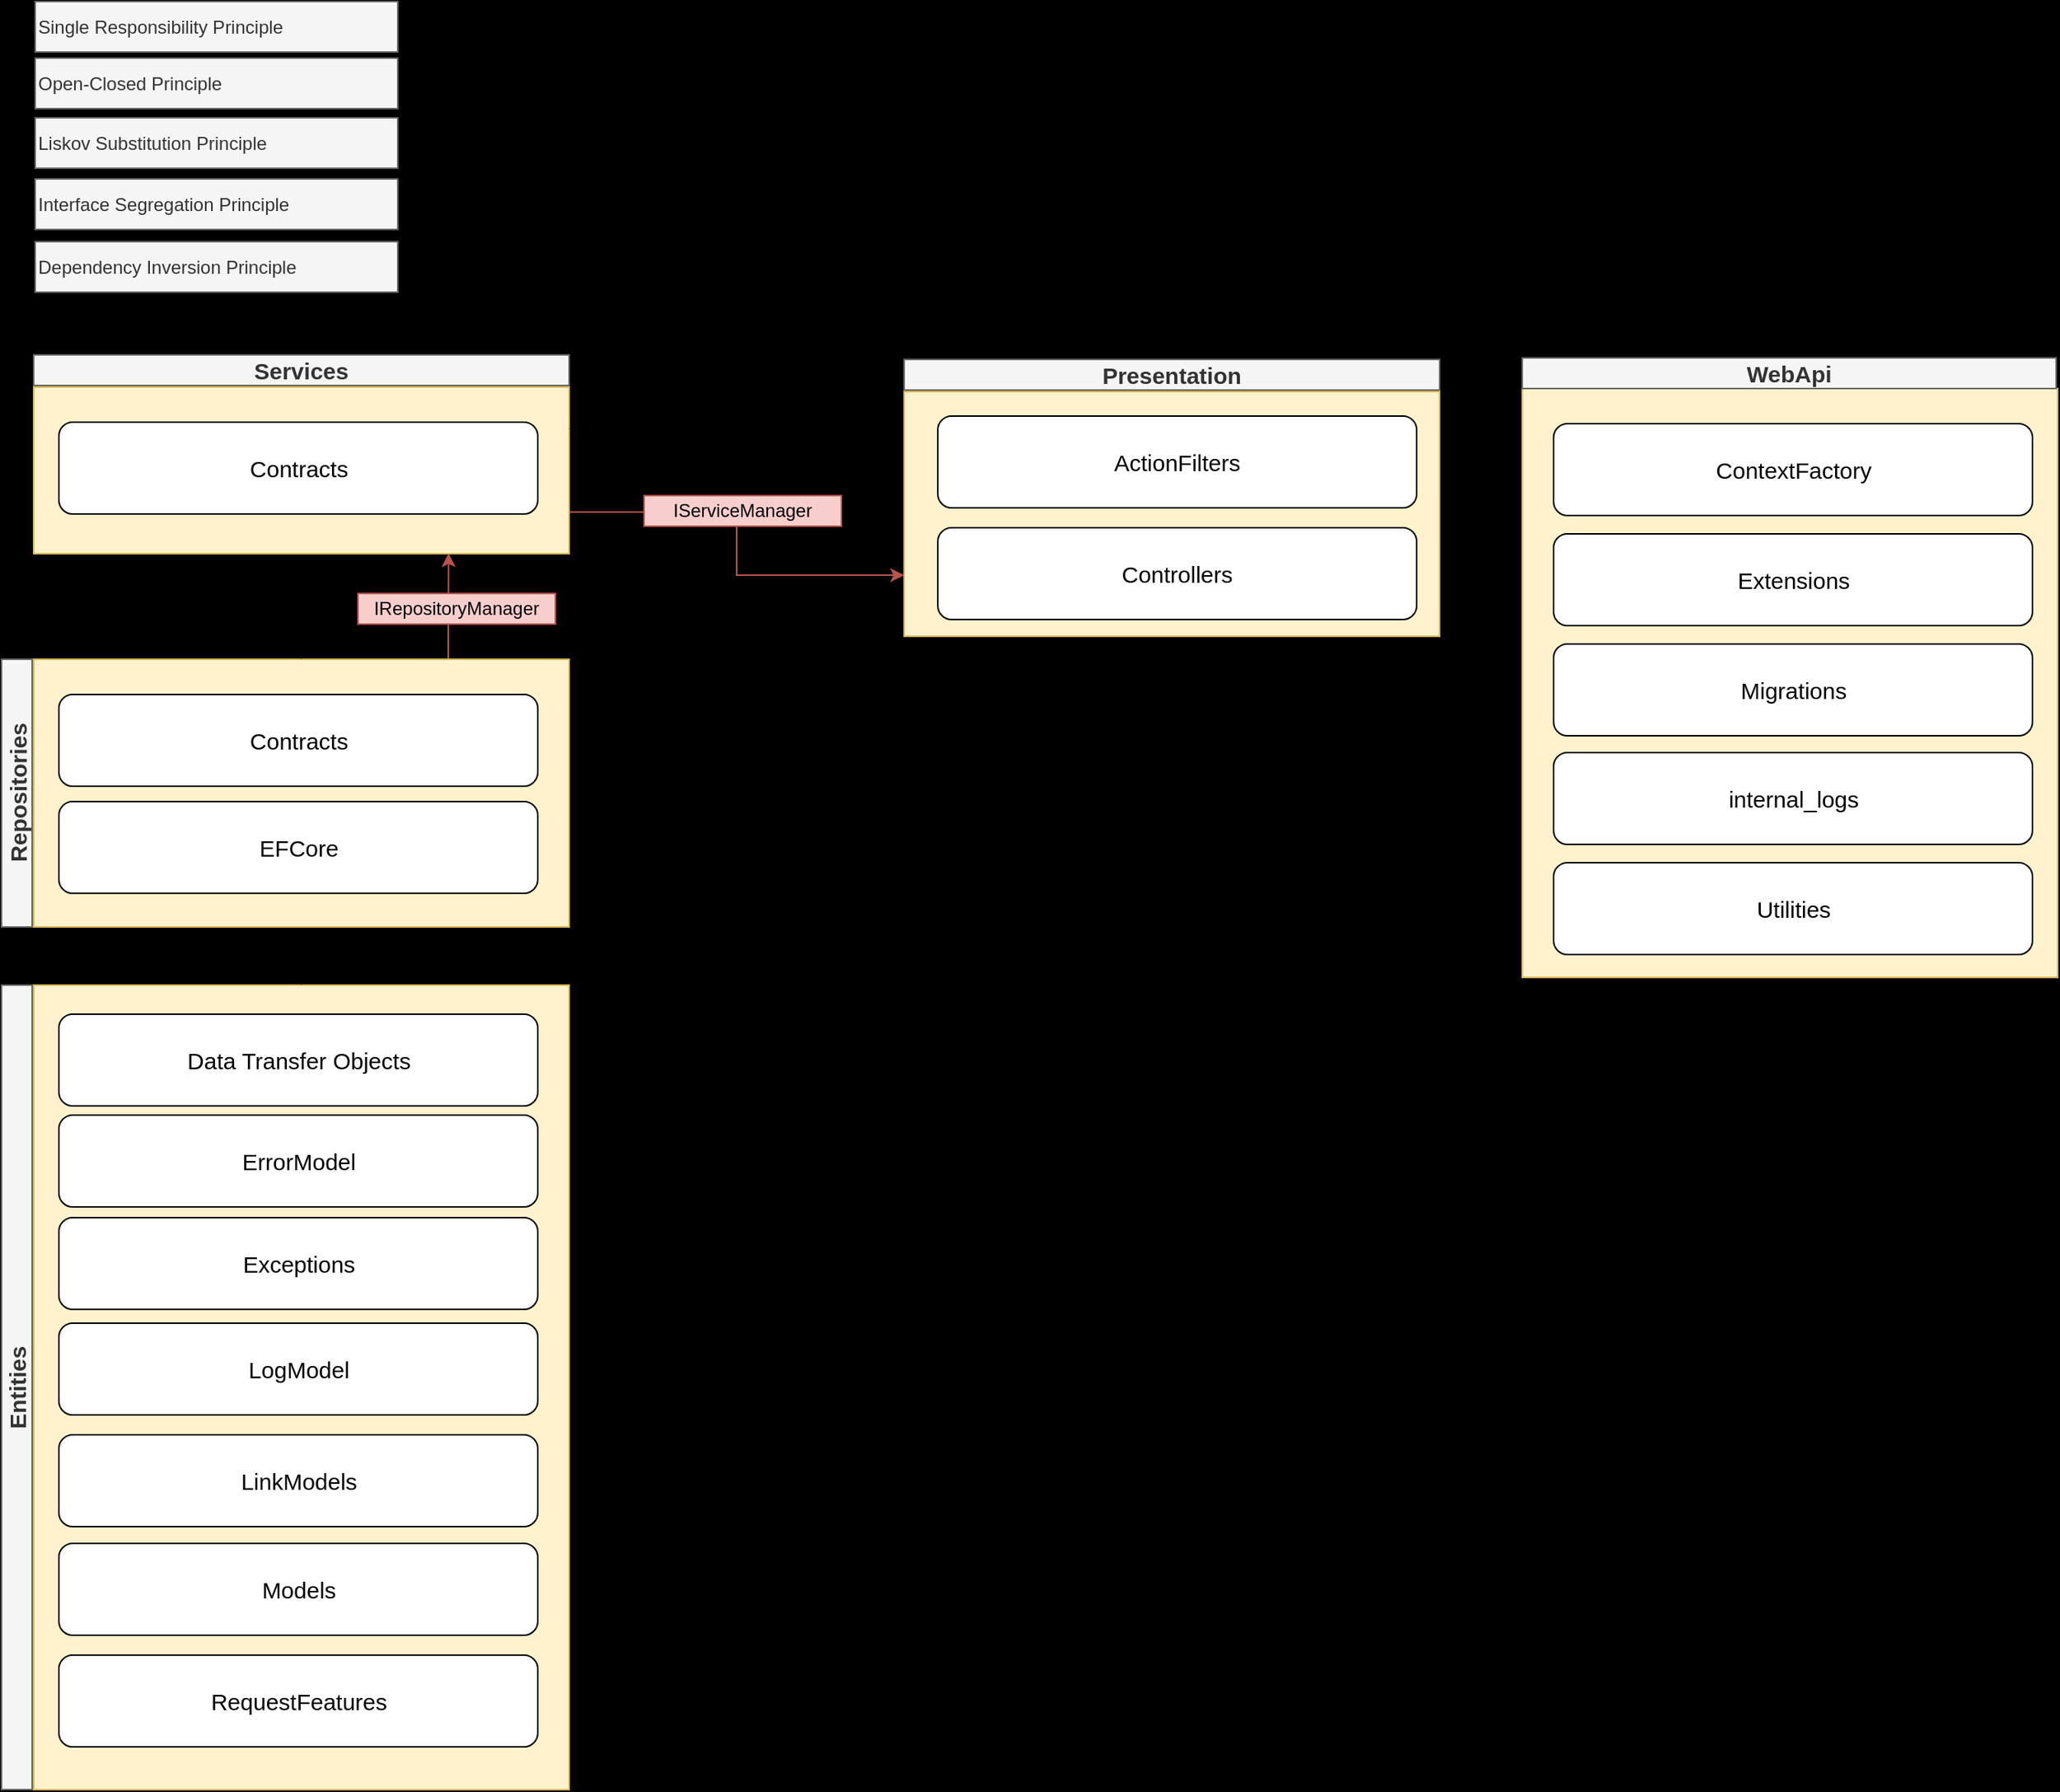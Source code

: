 <mxfile version="21.1.4" type="device" pages="3">
  <diagram id="zr7ooR1nLDmER7hXDpp2" name="Architecture">
    <mxGraphModel dx="1845" dy="2522" grid="0" gridSize="10" guides="1" tooltips="1" connect="1" arrows="1" fold="1" page="1" pageScale="1" pageWidth="827" pageHeight="1169" background="#000000" math="0" shadow="0">
      <root>
        <mxCell id="0" />
        <mxCell id="1" parent="0" />
        <mxCell id="ioSTolKF-aZZSXx5EgQH-4" style="edgeStyle=orthogonalEdgeStyle;rounded=0;orthogonalLoop=1;jettySize=auto;html=1;entryX=1;entryY=0.5;entryDx=0;entryDy=0;" parent="1" source="fkIO0ncTyv2zhwwWgcCp-1" target="fkIO0ncTyv2zhwwWgcCp-22" edge="1">
          <mxGeometry relative="1" as="geometry" />
        </mxCell>
        <mxCell id="fkIO0ncTyv2zhwwWgcCp-1" value="" style="rounded=1;whiteSpace=wrap;html=1;fillColor=#fff2cc;strokeColor=#d6b656;arcSize=0;" parent="1" vertex="1">
          <mxGeometry x="736" y="206" width="350" height="385" as="geometry" />
        </mxCell>
        <mxCell id="fkIO0ncTyv2zhwwWgcCp-6" value="Migrations" style="rounded=1;whiteSpace=wrap;html=1;fontSize=15;" parent="1" vertex="1">
          <mxGeometry x="756.5" y="373" width="313" height="60" as="geometry" />
        </mxCell>
        <mxCell id="fkIO0ncTyv2zhwwWgcCp-7" value="" style="rounded=1;whiteSpace=wrap;html=1;fillColor=#fff2cc;strokeColor=#d6b656;arcSize=0;" parent="1" vertex="1">
          <mxGeometry x="-237" y="596" width="350" height="526" as="geometry" />
        </mxCell>
        <mxCell id="fkIO0ncTyv2zhwwWgcCp-9" value="ErrorModel" style="rounded=1;whiteSpace=wrap;html=1;fontSize=15;" parent="1" vertex="1">
          <mxGeometry x="-220.5" y="681" width="313" height="60" as="geometry" />
        </mxCell>
        <mxCell id="fkIO0ncTyv2zhwwWgcCp-12" value="WebApi" style="text;html=1;strokeColor=#666666;fillColor=#f5f5f5;align=center;verticalAlign=middle;whiteSpace=wrap;rounded=0;fontSize=15;fontStyle=1;fontColor=#333333;" parent="1" vertex="1">
          <mxGeometry x="736" y="186" width="349" height="20" as="geometry" />
        </mxCell>
        <mxCell id="ioSTolKF-aZZSXx5EgQH-1" style="edgeStyle=orthogonalEdgeStyle;rounded=0;orthogonalLoop=1;jettySize=auto;html=1;entryX=0.5;entryY=0;entryDx=0;entryDy=0;" parent="1" source="fkIO0ncTyv2zhwwWgcCp-14" target="fkIO0ncTyv2zhwwWgcCp-7" edge="1">
          <mxGeometry relative="1" as="geometry" />
        </mxCell>
        <mxCell id="ioSTolKF-aZZSXx5EgQH-5" value="" style="edgeStyle=orthogonalEdgeStyle;rounded=0;orthogonalLoop=1;jettySize=auto;html=1;entryX=0.775;entryY=0.997;entryDx=0;entryDy=0;entryPerimeter=0;fillColor=#f8cecc;strokeColor=#b85450;" parent="1" source="fkIO0ncTyv2zhwwWgcCp-14" target="fkIO0ncTyv2zhwwWgcCp-18" edge="1">
          <mxGeometry x="-0.175" y="-133" relative="1" as="geometry">
            <Array as="points">
              <mxPoint x="34" y="370" />
              <mxPoint x="34" y="370" />
            </Array>
            <mxPoint as="offset" />
          </mxGeometry>
        </mxCell>
        <mxCell id="fkIO0ncTyv2zhwwWgcCp-14" value="" style="rounded=1;whiteSpace=wrap;html=1;fillColor=#fff2cc;strokeColor=#d6b656;arcSize=0;" parent="1" vertex="1">
          <mxGeometry x="-237" y="383" width="350" height="175" as="geometry" />
        </mxCell>
        <mxCell id="fkIO0ncTyv2zhwwWgcCp-15" value="Contracts" style="rounded=1;whiteSpace=wrap;html=1;fontSize=15;" parent="1" vertex="1">
          <mxGeometry x="-220.5" y="406" width="313" height="60" as="geometry" />
        </mxCell>
        <mxCell id="fkIO0ncTyv2zhwwWgcCp-16" value="Repositories" style="text;html=1;strokeColor=#666666;fillColor=#f5f5f5;align=center;verticalAlign=middle;whiteSpace=wrap;rounded=0;fontSize=15;fontStyle=1;rotation=-90;fontColor=#333333;" parent="1" vertex="1">
          <mxGeometry x="-335.5" y="460.5" width="175" height="20" as="geometry" />
        </mxCell>
        <mxCell id="fkIO0ncTyv2zhwwWgcCp-17" value="EFCore" style="rounded=1;whiteSpace=wrap;html=1;fontSize=15;" parent="1" vertex="1">
          <mxGeometry x="-220.5" y="476" width="313" height="60" as="geometry" />
        </mxCell>
        <mxCell id="ioSTolKF-aZZSXx5EgQH-2" style="edgeStyle=orthogonalEdgeStyle;rounded=0;orthogonalLoop=1;jettySize=auto;html=1;entryX=0.5;entryY=0;entryDx=0;entryDy=0;" parent="1" source="fkIO0ncTyv2zhwwWgcCp-18" target="fkIO0ncTyv2zhwwWgcCp-14" edge="1">
          <mxGeometry relative="1" as="geometry" />
        </mxCell>
        <mxCell id="ioSTolKF-aZZSXx5EgQH-7" style="edgeStyle=orthogonalEdgeStyle;rounded=0;orthogonalLoop=1;jettySize=auto;html=1;exitX=1;exitY=0.75;exitDx=0;exitDy=0;entryX=0;entryY=0.75;entryDx=0;entryDy=0;fillColor=#f8cecc;strokeColor=#b85450;" parent="1" source="fkIO0ncTyv2zhwwWgcCp-18" target="fkIO0ncTyv2zhwwWgcCp-22" edge="1">
          <mxGeometry relative="1" as="geometry" />
        </mxCell>
        <mxCell id="fkIO0ncTyv2zhwwWgcCp-18" value="" style="rounded=1;whiteSpace=wrap;html=1;fillColor=#fff2cc;strokeColor=#d6b656;arcSize=0;" parent="1" vertex="1">
          <mxGeometry x="-237" y="205" width="350" height="109" as="geometry" />
        </mxCell>
        <mxCell id="fkIO0ncTyv2zhwwWgcCp-19" value="Contracts" style="rounded=1;whiteSpace=wrap;html=1;fontSize=15;" parent="1" vertex="1">
          <mxGeometry x="-220.5" y="228" width="313" height="60" as="geometry" />
        </mxCell>
        <mxCell id="fkIO0ncTyv2zhwwWgcCp-20" value="Services" style="text;html=1;strokeColor=#666666;fillColor=#f5f5f5;align=center;verticalAlign=middle;whiteSpace=wrap;rounded=0;fontSize=15;fontStyle=1;fontColor=#333333;" parent="1" vertex="1">
          <mxGeometry x="-237" y="184" width="350" height="20" as="geometry" />
        </mxCell>
        <mxCell id="ioSTolKF-aZZSXx5EgQH-3" style="edgeStyle=orthogonalEdgeStyle;rounded=0;orthogonalLoop=1;jettySize=auto;html=1;entryX=1;entryY=0.25;entryDx=0;entryDy=0;exitX=0.002;exitY=0.223;exitDx=0;exitDy=0;exitPerimeter=0;" parent="1" source="fkIO0ncTyv2zhwwWgcCp-22" target="fkIO0ncTyv2zhwwWgcCp-18" edge="1">
          <mxGeometry relative="1" as="geometry" />
        </mxCell>
        <mxCell id="fkIO0ncTyv2zhwwWgcCp-22" value="" style="rounded=1;whiteSpace=wrap;html=1;fillColor=#fff2cc;strokeColor=#d6b656;arcSize=0;" parent="1" vertex="1">
          <mxGeometry x="332" y="208" width="350" height="160" as="geometry" />
        </mxCell>
        <mxCell id="fkIO0ncTyv2zhwwWgcCp-23" value="Controllers" style="rounded=1;whiteSpace=wrap;html=1;fontSize=15;" parent="1" vertex="1">
          <mxGeometry x="354" y="297" width="313" height="60" as="geometry" />
        </mxCell>
        <mxCell id="fkIO0ncTyv2zhwwWgcCp-25" value="Presentation" style="text;html=1;strokeColor=#666666;fillColor=#f5f5f5;align=center;verticalAlign=middle;whiteSpace=wrap;rounded=0;fontSize=15;fontStyle=1;fontColor=#333333;" parent="1" vertex="1">
          <mxGeometry x="332" y="187" width="350" height="20" as="geometry" />
        </mxCell>
        <mxCell id="fkIO0ncTyv2zhwwWgcCp-26" value="Extensions" style="rounded=1;whiteSpace=wrap;html=1;fontSize=15;" parent="1" vertex="1">
          <mxGeometry x="756.5" y="301" width="313" height="60" as="geometry" />
        </mxCell>
        <mxCell id="UbEjYhi5juN-gEVrea0S-1" value="ContextFactory" style="rounded=1;whiteSpace=wrap;html=1;fontSize=15;" parent="1" vertex="1">
          <mxGeometry x="756.5" y="229" width="313" height="60" as="geometry" />
        </mxCell>
        <mxCell id="ioSTolKF-aZZSXx5EgQH-6" value="IRepositoryManager" style="text;html=1;strokeColor=#b85450;fillColor=#f8cecc;align=center;verticalAlign=middle;whiteSpace=wrap;rounded=0;" parent="1" vertex="1">
          <mxGeometry x="-25" y="340" width="129" height="20" as="geometry" />
        </mxCell>
        <mxCell id="ioSTolKF-aZZSXx5EgQH-9" value="IServiceManager" style="text;html=1;strokeColor=#b85450;fillColor=#f8cecc;align=center;verticalAlign=middle;whiteSpace=wrap;rounded=0;" parent="1" vertex="1">
          <mxGeometry x="162" y="276" width="129" height="20" as="geometry" />
        </mxCell>
        <mxCell id="ioSTolKF-aZZSXx5EgQH-10" value="Entities" style="text;html=1;strokeColor=#666666;fillColor=#f5f5f5;align=center;verticalAlign=middle;whiteSpace=wrap;rounded=0;fontSize=15;fontStyle=1;rotation=-90;fontColor=#333333;" parent="1" vertex="1">
          <mxGeometry x="-510.94" y="848.96" width="525.9" height="20" as="geometry" />
        </mxCell>
        <mxCell id="_GccrZtmw-my9hAnv51l-7" value="" style="group" parent="1" vertex="1" connectable="0">
          <mxGeometry x="-236" y="-47" width="237" height="190" as="geometry" />
        </mxCell>
        <mxCell id="_GccrZtmw-my9hAnv51l-2" value="Single Responsibility Principle" style="rounded=0;whiteSpace=wrap;html=1;align=left;fillColor=#f5f5f5;strokeColor=#666666;fontColor=#333333;" parent="_GccrZtmw-my9hAnv51l-7" vertex="1">
          <mxGeometry width="237" height="33" as="geometry" />
        </mxCell>
        <mxCell id="_GccrZtmw-my9hAnv51l-3" value="Open-Closed Principle" style="rounded=0;whiteSpace=wrap;html=1;align=left;fillColor=#f5f5f5;strokeColor=#666666;fontColor=#333333;" parent="_GccrZtmw-my9hAnv51l-7" vertex="1">
          <mxGeometry y="37" width="237" height="33" as="geometry" />
        </mxCell>
        <mxCell id="_GccrZtmw-my9hAnv51l-4" value="Liskov Substitution Principle" style="rounded=0;whiteSpace=wrap;html=1;align=left;fillColor=#f5f5f5;strokeColor=#666666;fontColor=#333333;" parent="_GccrZtmw-my9hAnv51l-7" vertex="1">
          <mxGeometry y="76" width="237" height="33" as="geometry" />
        </mxCell>
        <mxCell id="_GccrZtmw-my9hAnv51l-5" value="Interface Segregation Principle" style="rounded=0;whiteSpace=wrap;html=1;align=left;fillColor=#f5f5f5;strokeColor=#666666;fontColor=#333333;" parent="_GccrZtmw-my9hAnv51l-7" vertex="1">
          <mxGeometry y="116" width="237" height="33" as="geometry" />
        </mxCell>
        <mxCell id="_GccrZtmw-my9hAnv51l-6" value="Dependency Inversion Principle" style="rounded=0;whiteSpace=wrap;html=1;align=left;fillColor=#f5f5f5;strokeColor=#666666;fontColor=#333333;" parent="_GccrZtmw-my9hAnv51l-7" vertex="1">
          <mxGeometry y="157" width="237" height="33" as="geometry" />
        </mxCell>
        <mxCell id="_GccrZtmw-my9hAnv51l-8" value="internal_logs" style="rounded=1;whiteSpace=wrap;html=1;fontSize=15;" parent="1" vertex="1">
          <mxGeometry x="756.5" y="444" width="313" height="60" as="geometry" />
        </mxCell>
        <mxCell id="9u4Eqj9QJoLi1JegLiqX-1" value="Exceptions" style="rounded=1;whiteSpace=wrap;html=1;fontSize=15;" parent="1" vertex="1">
          <mxGeometry x="-220.5" y="748" width="313" height="60" as="geometry" />
        </mxCell>
        <mxCell id="9u4Eqj9QJoLi1JegLiqX-2" value="Models" style="rounded=1;whiteSpace=wrap;html=1;fontSize=15;" parent="1" vertex="1">
          <mxGeometry x="-220.5" y="961" width="313" height="60" as="geometry" />
        </mxCell>
        <mxCell id="9u4Eqj9QJoLi1JegLiqX-3" value="Utilities" style="rounded=1;whiteSpace=wrap;html=1;fontSize=15;" parent="1" vertex="1">
          <mxGeometry x="756.5" y="516" width="313" height="60" as="geometry" />
        </mxCell>
        <mxCell id="LdK08-mIbjgMOEc7xbbZ-1" value="Data Transfer Objects" style="rounded=1;whiteSpace=wrap;html=1;fontSize=15;" parent="1" vertex="1">
          <mxGeometry x="-220.5" y="615" width="313" height="60" as="geometry" />
        </mxCell>
        <mxCell id="eiUXKXvjEJtIZe2ElZrH-1" value="ActionFilters" style="rounded=1;whiteSpace=wrap;html=1;fontSize=15;" parent="1" vertex="1">
          <mxGeometry x="354" y="224" width="313" height="60" as="geometry" />
        </mxCell>
        <mxCell id="eiUXKXvjEJtIZe2ElZrH-2" value="LogModel" style="rounded=1;whiteSpace=wrap;html=1;fontSize=15;" parent="1" vertex="1">
          <mxGeometry x="-220.5" y="817" width="313" height="60" as="geometry" />
        </mxCell>
        <mxCell id="_RGmjIRXA5pu5B-XhHu--1" value="RequestFeatures" style="rounded=1;whiteSpace=wrap;html=1;fontSize=15;" parent="1" vertex="1">
          <mxGeometry x="-220.5" y="1034" width="313" height="60" as="geometry" />
        </mxCell>
        <mxCell id="nelnGfhFvLrT7o1R5ULE-1" value="LinkModels" style="rounded=1;whiteSpace=wrap;html=1;fontSize=15;" parent="1" vertex="1">
          <mxGeometry x="-220.5" y="890" width="313" height="60" as="geometry" />
        </mxCell>
      </root>
    </mxGraphModel>
  </diagram>
  <diagram id="ahARHt1L1ZwiWspGlcXU" name="TokenInUse">
    <mxGraphModel dx="1662" dy="862" grid="0" gridSize="10" guides="1" tooltips="1" connect="1" arrows="1" fold="1" page="0" pageScale="1" pageWidth="827" pageHeight="1169" math="0" shadow="0">
      <root>
        <mxCell id="G8_jULf68Ogj1ET2UqBg-0" />
        <mxCell id="G8_jULf68Ogj1ET2UqBg-1" parent="G8_jULf68Ogj1ET2UqBg-0" />
        <mxCell id="G8_jULf68Ogj1ET2UqBg-2" style="edgeStyle=orthogonalEdgeStyle;rounded=0;orthogonalLoop=1;jettySize=auto;html=1;endArrow=none;endFill=0;" parent="G8_jULf68Ogj1ET2UqBg-1" source="G8_jULf68Ogj1ET2UqBg-3" edge="1">
          <mxGeometry relative="1" as="geometry">
            <mxPoint x="180" y="600" as="targetPoint" />
          </mxGeometry>
        </mxCell>
        <mxCell id="G8_jULf68Ogj1ET2UqBg-3" value="Client" style="rounded=0;whiteSpace=wrap;html=1;fillColor=#f5f5f5;strokeColor=#666666;fontColor=#333333;" parent="G8_jULf68Ogj1ET2UqBg-1" vertex="1">
          <mxGeometry x="120" y="120" width="120" height="60" as="geometry" />
        </mxCell>
        <mxCell id="G8_jULf68Ogj1ET2UqBg-4" style="edgeStyle=orthogonalEdgeStyle;rounded=0;orthogonalLoop=1;jettySize=auto;html=1;endArrow=none;endFill=0;" parent="G8_jULf68Ogj1ET2UqBg-1" source="G8_jULf68Ogj1ET2UqBg-5" edge="1">
          <mxGeometry relative="1" as="geometry">
            <mxPoint x="640" y="600" as="targetPoint" />
            <Array as="points">
              <mxPoint x="640" y="600" />
            </Array>
          </mxGeometry>
        </mxCell>
        <mxCell id="G8_jULf68Ogj1ET2UqBg-5" value="Server" style="rounded=0;whiteSpace=wrap;html=1;fillColor=#f5f5f5;strokeColor=#666666;fontColor=#333333;" parent="G8_jULf68Ogj1ET2UqBg-1" vertex="1">
          <mxGeometry x="580" y="120" width="120" height="60" as="geometry" />
        </mxCell>
        <mxCell id="G8_jULf68Ogj1ET2UqBg-6" value="" style="endArrow=classic;html=1;" parent="G8_jULf68Ogj1ET2UqBg-1" edge="1">
          <mxGeometry width="50" height="50" relative="1" as="geometry">
            <mxPoint x="180" y="260" as="sourcePoint" />
            <mxPoint x="640" y="260" as="targetPoint" />
          </mxGeometry>
        </mxCell>
        <mxCell id="G8_jULf68Ogj1ET2UqBg-7" value="HTTP POST KullanıcıAdi/Şifre doğrulaması" style="rounded=0;whiteSpace=wrap;html=1;fillColor=#d5e8d4;strokeColor=#82b366;" parent="G8_jULf68Ogj1ET2UqBg-1" vertex="1">
          <mxGeometry x="250" y="239" width="320" height="20" as="geometry" />
        </mxCell>
        <mxCell id="G8_jULf68Ogj1ET2UqBg-8" value="" style="endArrow=classic;html=1;" parent="G8_jULf68Ogj1ET2UqBg-1" edge="1">
          <mxGeometry width="50" height="50" relative="1" as="geometry">
            <mxPoint x="640" y="380" as="sourcePoint" />
            <mxPoint x="180" y="380" as="targetPoint" />
          </mxGeometry>
        </mxCell>
        <mxCell id="G8_jULf68Ogj1ET2UqBg-9" value="JWT TOKEN" style="rounded=0;whiteSpace=wrap;html=1;fillColor=#fff2cc;strokeColor=#d6b656;" parent="G8_jULf68Ogj1ET2UqBg-1" vertex="1">
          <mxGeometry x="250" y="360" width="320" height="20" as="geometry" />
        </mxCell>
        <mxCell id="G8_jULf68Ogj1ET2UqBg-10" value="" style="endArrow=classic;html=1;" parent="G8_jULf68Ogj1ET2UqBg-1" edge="1">
          <mxGeometry width="50" height="50" relative="1" as="geometry">
            <mxPoint x="180" y="491" as="sourcePoint" />
            <mxPoint x="640" y="491" as="targetPoint" />
          </mxGeometry>
        </mxCell>
        <mxCell id="G8_jULf68Ogj1ET2UqBg-11" value="Sunucuya gönderilen isteklerde HEADER Authorization bölümünde TOKEN bilgisi eklenerek gönderilir." style="rounded=0;whiteSpace=wrap;html=1;fillColor=#fff2cc;strokeColor=#d6b656;" parent="G8_jULf68Ogj1ET2UqBg-1" vertex="1">
          <mxGeometry x="250" y="440" width="320" height="50" as="geometry" />
        </mxCell>
        <mxCell id="G8_jULf68Ogj1ET2UqBg-12" value="Reponse" style="rounded=0;whiteSpace=wrap;html=1;fillColor=#d5e8d4;strokeColor=#82b366;" parent="G8_jULf68Ogj1ET2UqBg-1" vertex="1">
          <mxGeometry x="250" y="580" width="320" height="20" as="geometry" />
        </mxCell>
        <mxCell id="G8_jULf68Ogj1ET2UqBg-13" value="" style="endArrow=classic;html=1;" parent="G8_jULf68Ogj1ET2UqBg-1" edge="1">
          <mxGeometry width="50" height="50" relative="1" as="geometry">
            <mxPoint x="640" y="600" as="sourcePoint" />
            <mxPoint x="180" y="600" as="targetPoint" />
          </mxGeometry>
        </mxCell>
        <mxCell id="G8_jULf68Ogj1ET2UqBg-14" value="Kullanıcı adı ve şifre doğru ise TOKEN verilir" style="shape=process;whiteSpace=wrap;html=1;backgroundOutline=1;fillColor=#ffe6cc;strokeColor=#d79b00;" parent="G8_jULf68Ogj1ET2UqBg-1" vertex="1">
          <mxGeometry x="660" y="280" width="150" height="60" as="geometry" />
        </mxCell>
        <mxCell id="G8_jULf68Ogj1ET2UqBg-15" value="Token doğrulanır. Doğrulama geçersiz ise 401 Status kodu ile cevap verilir." style="shape=process;whiteSpace=wrap;html=1;backgroundOutline=1;fillColor=#ffe6cc;strokeColor=#d79b00;" parent="G8_jULf68Ogj1ET2UqBg-1" vertex="1">
          <mxGeometry x="660" y="510" width="150" height="60" as="geometry" />
        </mxCell>
      </root>
    </mxGraphModel>
  </diagram>
  <diagram id="ucK29ZgAeeK8PY_YyAnC" name="BasicAuth">
    <mxGraphModel dx="1422" dy="862" grid="0" gridSize="10" guides="1" tooltips="1" connect="1" arrows="1" fold="1" page="0" pageScale="1" pageWidth="827" pageHeight="1169" math="0" shadow="0">
      <root>
        <mxCell id="Sgqe9FV3zar7dajIfuCm-0" />
        <mxCell id="Sgqe9FV3zar7dajIfuCm-1" parent="Sgqe9FV3zar7dajIfuCm-0" />
        <mxCell id="Sgqe9FV3zar7dajIfuCm-2" style="edgeStyle=orthogonalEdgeStyle;rounded=0;orthogonalLoop=1;jettySize=auto;html=1;endArrow=none;endFill=0;" parent="Sgqe9FV3zar7dajIfuCm-1" source="Sgqe9FV3zar7dajIfuCm-3" edge="1">
          <mxGeometry relative="1" as="geometry">
            <mxPoint x="180" y="600" as="targetPoint" />
          </mxGeometry>
        </mxCell>
        <mxCell id="Sgqe9FV3zar7dajIfuCm-3" value="Client" style="rounded=0;whiteSpace=wrap;html=1;fillColor=#f5f5f5;strokeColor=#666666;fontColor=#333333;" parent="Sgqe9FV3zar7dajIfuCm-1" vertex="1">
          <mxGeometry x="120" y="120" width="120" height="60" as="geometry" />
        </mxCell>
        <mxCell id="Sgqe9FV3zar7dajIfuCm-4" style="edgeStyle=orthogonalEdgeStyle;rounded=0;orthogonalLoop=1;jettySize=auto;html=1;endArrow=none;endFill=0;" parent="Sgqe9FV3zar7dajIfuCm-1" source="Sgqe9FV3zar7dajIfuCm-5" edge="1">
          <mxGeometry relative="1" as="geometry">
            <mxPoint x="640" y="600" as="targetPoint" />
            <Array as="points">
              <mxPoint x="640" y="600" />
            </Array>
          </mxGeometry>
        </mxCell>
        <mxCell id="Sgqe9FV3zar7dajIfuCm-5" value="Server" style="rounded=0;whiteSpace=wrap;html=1;fillColor=#f5f5f5;strokeColor=#666666;fontColor=#333333;" parent="Sgqe9FV3zar7dajIfuCm-1" vertex="1">
          <mxGeometry x="580" y="120" width="120" height="60" as="geometry" />
        </mxCell>
        <mxCell id="Sgqe9FV3zar7dajIfuCm-6" value="" style="endArrow=classic;html=1;" parent="Sgqe9FV3zar7dajIfuCm-1" edge="1">
          <mxGeometry width="50" height="50" relative="1" as="geometry">
            <mxPoint x="180" y="260" as="sourcePoint" />
            <mxPoint x="640" y="260" as="targetPoint" />
          </mxGeometry>
        </mxCell>
        <mxCell id="Sgqe9FV3zar7dajIfuCm-7" value="Header {Authorization}" style="rounded=0;whiteSpace=wrap;html=1;fillColor=#d5e8d4;strokeColor=#82b366;" parent="Sgqe9FV3zar7dajIfuCm-1" vertex="1">
          <mxGeometry x="250" y="239" width="320" height="20" as="geometry" />
        </mxCell>
        <mxCell id="Sgqe9FV3zar7dajIfuCm-8" value="" style="endArrow=classic;html=1;" parent="Sgqe9FV3zar7dajIfuCm-1" edge="1">
          <mxGeometry width="50" height="50" relative="1" as="geometry">
            <mxPoint x="640" y="420" as="sourcePoint" />
            <mxPoint x="180" y="420" as="targetPoint" />
          </mxGeometry>
        </mxCell>
        <mxCell id="Sgqe9FV3zar7dajIfuCm-9" value="401 Unauthorized/ 403 Forbidden ile dönüş olabilir." style="rounded=0;whiteSpace=wrap;html=1;fillColor=#f8cecc;strokeColor=#b85450;" parent="Sgqe9FV3zar7dajIfuCm-1" vertex="1">
          <mxGeometry x="250" y="370" width="320" height="50" as="geometry" />
        </mxCell>
        <mxCell id="Sgqe9FV3zar7dajIfuCm-10" value="Reponse" style="rounded=0;whiteSpace=wrap;html=1;fillColor=#d5e8d4;strokeColor=#82b366;" parent="Sgqe9FV3zar7dajIfuCm-1" vertex="1">
          <mxGeometry x="250" y="580" width="320" height="20" as="geometry" />
        </mxCell>
        <mxCell id="Sgqe9FV3zar7dajIfuCm-11" value="" style="endArrow=classic;html=1;" parent="Sgqe9FV3zar7dajIfuCm-1" edge="1">
          <mxGeometry width="50" height="50" relative="1" as="geometry">
            <mxPoint x="640" y="600" as="sourcePoint" />
            <mxPoint x="180" y="600" as="targetPoint" />
          </mxGeometry>
        </mxCell>
        <mxCell id="Sgqe9FV3zar7dajIfuCm-12" value="Kullanıcı adı ve şifre doğru ise yanıt verilir" style="shape=process;whiteSpace=wrap;html=1;backgroundOutline=1;fillColor=#ffe6cc;strokeColor=#d79b00;" parent="Sgqe9FV3zar7dajIfuCm-1" vertex="1">
          <mxGeometry x="660" y="480" width="150" height="60" as="geometry" />
        </mxCell>
        <mxCell id="Sgqe9FV3zar7dajIfuCm-13" value="Request (body)" style="rounded=0;whiteSpace=wrap;html=1;fillColor=#fff2cc;strokeColor=#d6b656;" parent="Sgqe9FV3zar7dajIfuCm-1" vertex="1">
          <mxGeometry x="250" y="220" width="320" height="20" as="geometry" />
        </mxCell>
        <mxCell id="Sgqe9FV3zar7dajIfuCm-14" value="base64" style="rounded=0;whiteSpace=wrap;html=1;fillColor=#e1d5e7;strokeColor=#9673a6;" parent="Sgqe9FV3zar7dajIfuCm-1" vertex="1">
          <mxGeometry x="250" y="200" width="320" height="20" as="geometry" />
        </mxCell>
        <mxCell id="Sgqe9FV3zar7dajIfuCm-15" value="&lt;span style=&quot;color: rgb(87, 96, 106); font-size: 16px; font-style: normal; font-weight: 400; letter-spacing: normal; text-indent: 0px; text-transform: none; word-spacing: 0px; background-color: rgb(255, 255, 255); display: inline; float: none;&quot;&gt;Basic dXNlcjozMmE1ZmZlMS0yYmExLTRiMWEtOWUxMC1lNWM0MTM4Y2ZjMzM=&lt;/span&gt;" style="text;whiteSpace=wrap;html=1;" parent="Sgqe9FV3zar7dajIfuCm-1" vertex="1">
          <mxGeometry x="60" y="620" width="768" height="50" as="geometry" />
        </mxCell>
        <mxCell id="Sgqe9FV3zar7dajIfuCm-16" value="Geçersiz talep!" style="shape=process;whiteSpace=wrap;html=1;backgroundOutline=1;fillColor=#ffe6cc;strokeColor=#d79b00;" parent="Sgqe9FV3zar7dajIfuCm-1" vertex="1">
          <mxGeometry x="670" y="280" width="150" height="60" as="geometry" />
        </mxCell>
      </root>
    </mxGraphModel>
  </diagram>
</mxfile>
